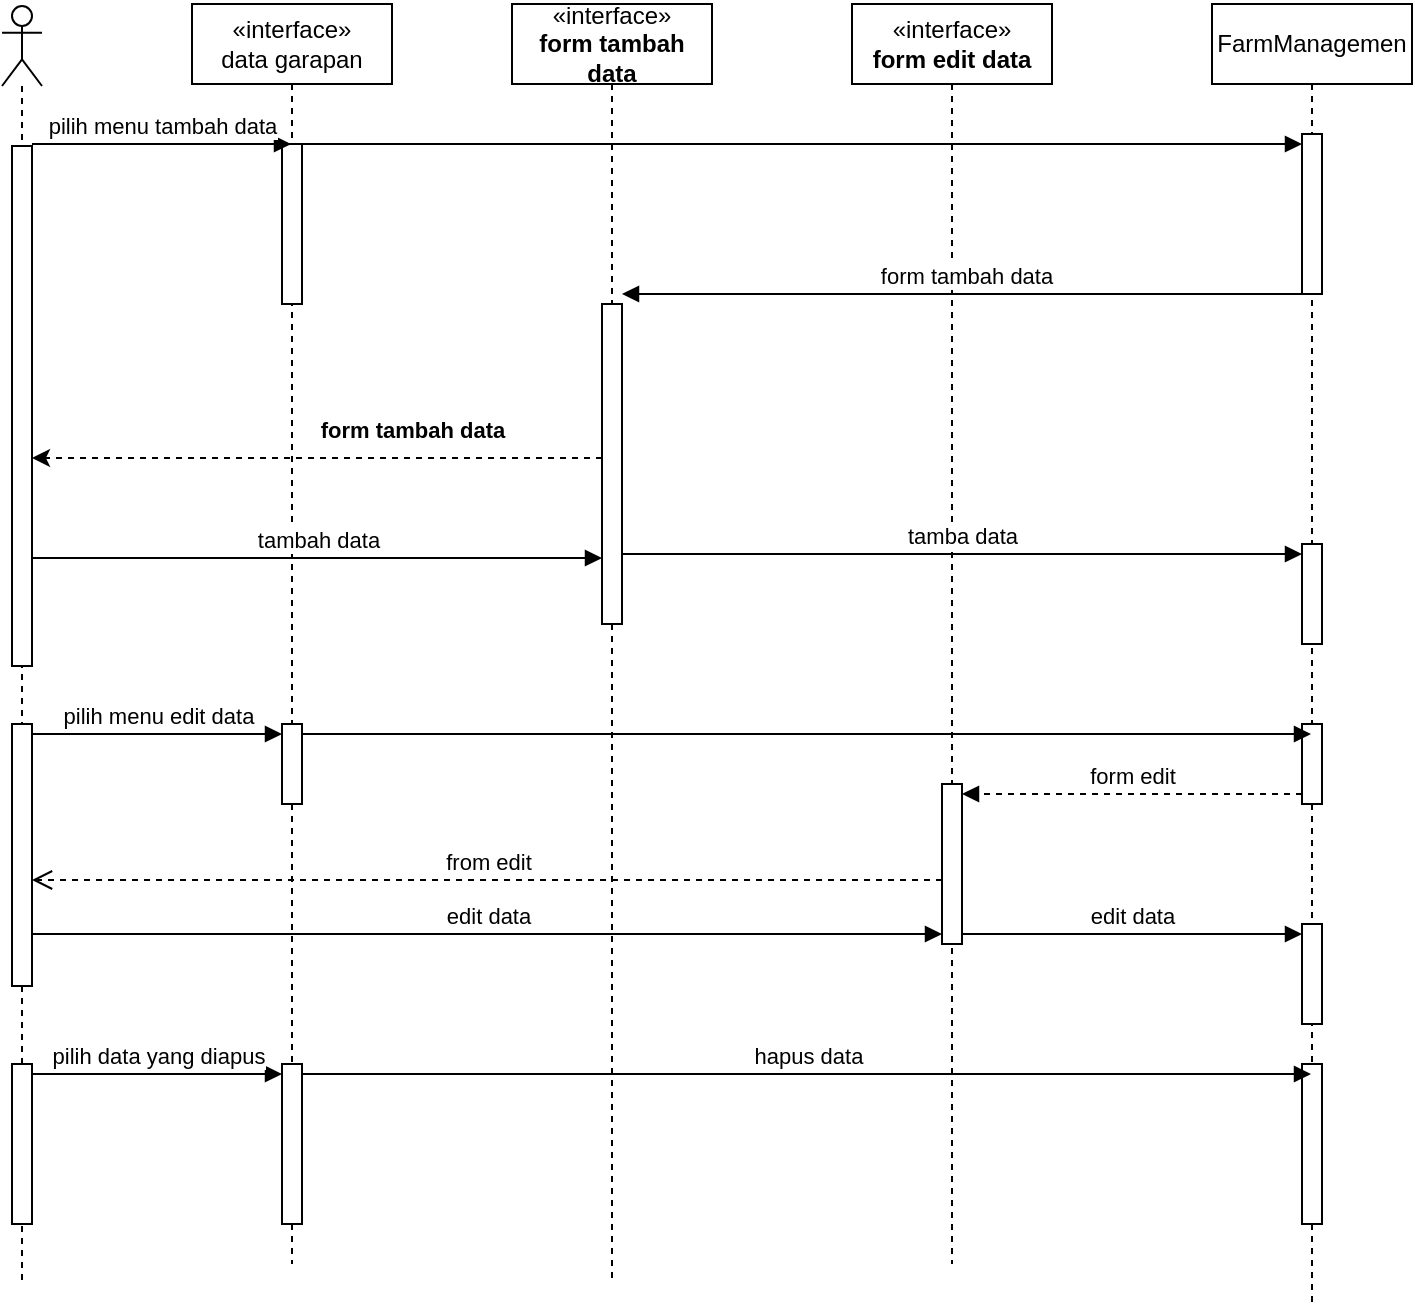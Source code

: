 <mxfile version="24.5.2" type="github">
  <diagram name="Page-1" id="2YBvvXClWsGukQMizWep">
    <mxGraphModel dx="880" dy="434" grid="1" gridSize="10" guides="1" tooltips="1" connect="1" arrows="1" fold="1" page="1" pageScale="1" pageWidth="850" pageHeight="1100" math="0" shadow="0">
      <root>
        <mxCell id="0" />
        <mxCell id="1" parent="0" />
        <mxCell id="7xdYrqGaI033Hc8jCgR2-2" value="" style="shape=umlLifeline;perimeter=lifelinePerimeter;whiteSpace=wrap;html=1;container=1;dropTarget=0;collapsible=0;recursiveResize=0;outlineConnect=0;portConstraint=eastwest;newEdgeStyle={&quot;curved&quot;:0,&quot;rounded&quot;:0};participant=umlActor;" vertex="1" parent="1">
          <mxGeometry x="415" y="51" width="20" height="639" as="geometry" />
        </mxCell>
        <mxCell id="7xdYrqGaI033Hc8jCgR2-3" value="" style="html=1;points=[[0,0,0,0,5],[0,1,0,0,-5],[1,0,0,0,5],[1,1,0,0,-5]];perimeter=orthogonalPerimeter;outlineConnect=0;targetShapes=umlLifeline;portConstraint=eastwest;newEdgeStyle={&quot;curved&quot;:0,&quot;rounded&quot;:0};" vertex="1" parent="7xdYrqGaI033Hc8jCgR2-2">
          <mxGeometry x="5" y="70" width="10" height="260" as="geometry" />
        </mxCell>
        <mxCell id="7xdYrqGaI033Hc8jCgR2-46" value="" style="html=1;points=[[0,0,0,0,5],[0,1,0,0,-5],[1,0,0,0,5],[1,1,0,0,-5]];perimeter=orthogonalPerimeter;outlineConnect=0;targetShapes=umlLifeline;portConstraint=eastwest;newEdgeStyle={&quot;curved&quot;:0,&quot;rounded&quot;:0};" vertex="1" parent="7xdYrqGaI033Hc8jCgR2-2">
          <mxGeometry x="5" y="359" width="10" height="131" as="geometry" />
        </mxCell>
        <mxCell id="7xdYrqGaI033Hc8jCgR2-57" value="" style="html=1;points=[[0,0,0,0,5],[0,1,0,0,-5],[1,0,0,0,5],[1,1,0,0,-5]];perimeter=orthogonalPerimeter;outlineConnect=0;targetShapes=umlLifeline;portConstraint=eastwest;newEdgeStyle={&quot;curved&quot;:0,&quot;rounded&quot;:0};" vertex="1" parent="7xdYrqGaI033Hc8jCgR2-2">
          <mxGeometry x="5" y="529" width="10" height="80" as="geometry" />
        </mxCell>
        <mxCell id="7xdYrqGaI033Hc8jCgR2-20" value="«interface»&lt;br&gt;data garapan" style="shape=umlLifeline;perimeter=lifelinePerimeter;whiteSpace=wrap;html=1;container=1;dropTarget=0;collapsible=0;recursiveResize=0;outlineConnect=0;portConstraint=eastwest;newEdgeStyle={&quot;curved&quot;:0,&quot;rounded&quot;:0};" vertex="1" parent="1">
          <mxGeometry x="510" y="50" width="100" height="630" as="geometry" />
        </mxCell>
        <mxCell id="7xdYrqGaI033Hc8jCgR2-23" value="" style="html=1;points=[[0,0,0,0,5],[0,1,0,0,-5],[1,0,0,0,5],[1,1,0,0,-5]];perimeter=orthogonalPerimeter;outlineConnect=0;targetShapes=umlLifeline;portConstraint=eastwest;newEdgeStyle={&quot;curved&quot;:0,&quot;rounded&quot;:0};" vertex="1" parent="7xdYrqGaI033Hc8jCgR2-20">
          <mxGeometry x="45" y="70" width="10" height="80" as="geometry" />
        </mxCell>
        <mxCell id="7xdYrqGaI033Hc8jCgR2-48" value="" style="html=1;points=[[0,0,0,0,5],[0,1,0,0,-5],[1,0,0,0,5],[1,1,0,0,-5]];perimeter=orthogonalPerimeter;outlineConnect=0;targetShapes=umlLifeline;portConstraint=eastwest;newEdgeStyle={&quot;curved&quot;:0,&quot;rounded&quot;:0};" vertex="1" parent="7xdYrqGaI033Hc8jCgR2-20">
          <mxGeometry x="45" y="360" width="10" height="40" as="geometry" />
        </mxCell>
        <mxCell id="7xdYrqGaI033Hc8jCgR2-58" value="" style="html=1;points=[[0,0,0,0,5],[0,1,0,0,-5],[1,0,0,0,5],[1,1,0,0,-5]];perimeter=orthogonalPerimeter;outlineConnect=0;targetShapes=umlLifeline;portConstraint=eastwest;newEdgeStyle={&quot;curved&quot;:0,&quot;rounded&quot;:0};" vertex="1" parent="7xdYrqGaI033Hc8jCgR2-20">
          <mxGeometry x="45" y="530" width="10" height="80" as="geometry" />
        </mxCell>
        <mxCell id="7xdYrqGaI033Hc8jCgR2-21" value="«interface»&lt;br&gt;&lt;b&gt;form tambah data&lt;/b&gt;" style="shape=umlLifeline;perimeter=lifelinePerimeter;whiteSpace=wrap;html=1;container=1;dropTarget=0;collapsible=0;recursiveResize=0;outlineConnect=0;portConstraint=eastwest;newEdgeStyle={&quot;curved&quot;:0,&quot;rounded&quot;:0};" vertex="1" parent="1">
          <mxGeometry x="670" y="50" width="100" height="640" as="geometry" />
        </mxCell>
        <mxCell id="7xdYrqGaI033Hc8jCgR2-31" value="" style="html=1;points=[[0,0,0,0,5],[0,1,0,0,-5],[1,0,0,0,5],[1,1,0,0,-5]];perimeter=orthogonalPerimeter;outlineConnect=0;targetShapes=umlLifeline;portConstraint=eastwest;newEdgeStyle={&quot;curved&quot;:0,&quot;rounded&quot;:0};" vertex="1" parent="7xdYrqGaI033Hc8jCgR2-21">
          <mxGeometry x="45" y="150" width="10" height="160" as="geometry" />
        </mxCell>
        <mxCell id="7xdYrqGaI033Hc8jCgR2-22" value="«interface»&lt;br&gt;&lt;b&gt;form edit data&lt;/b&gt;" style="shape=umlLifeline;perimeter=lifelinePerimeter;whiteSpace=wrap;html=1;container=1;dropTarget=0;collapsible=0;recursiveResize=0;outlineConnect=0;portConstraint=eastwest;newEdgeStyle={&quot;curved&quot;:0,&quot;rounded&quot;:0};" vertex="1" parent="1">
          <mxGeometry x="840" y="50" width="100" height="630" as="geometry" />
        </mxCell>
        <mxCell id="7xdYrqGaI033Hc8jCgR2-51" value="" style="html=1;points=[[0,0,0,0,5],[0,1,0,0,-5],[1,0,0,0,5],[1,1,0,0,-5]];perimeter=orthogonalPerimeter;outlineConnect=0;targetShapes=umlLifeline;portConstraint=eastwest;newEdgeStyle={&quot;curved&quot;:0,&quot;rounded&quot;:0};" vertex="1" parent="7xdYrqGaI033Hc8jCgR2-22">
          <mxGeometry x="45" y="390" width="10" height="80" as="geometry" />
        </mxCell>
        <mxCell id="7xdYrqGaI033Hc8jCgR2-25" value="pilih menu tambah data" style="html=1;verticalAlign=bottom;endArrow=block;curved=0;rounded=0;" edge="1" parent="1" target="7xdYrqGaI033Hc8jCgR2-20">
          <mxGeometry width="80" relative="1" as="geometry">
            <mxPoint x="430" y="120" as="sourcePoint" />
            <mxPoint x="510" y="120" as="targetPoint" />
          </mxGeometry>
        </mxCell>
        <mxCell id="7xdYrqGaI033Hc8jCgR2-28" value="FarmManagemen" style="shape=umlLifeline;perimeter=lifelinePerimeter;whiteSpace=wrap;html=1;container=1;dropTarget=0;collapsible=0;recursiveResize=0;outlineConnect=0;portConstraint=eastwest;newEdgeStyle={&quot;curved&quot;:0,&quot;rounded&quot;:0};" vertex="1" parent="1">
          <mxGeometry x="1020" y="50" width="100" height="650" as="geometry" />
        </mxCell>
        <mxCell id="7xdYrqGaI033Hc8jCgR2-30" value="" style="html=1;points=[[0,0,0,0,5],[0,1,0,0,-5],[1,0,0,0,5],[1,1,0,0,-5]];perimeter=orthogonalPerimeter;outlineConnect=0;targetShapes=umlLifeline;portConstraint=eastwest;newEdgeStyle={&quot;curved&quot;:0,&quot;rounded&quot;:0};" vertex="1" parent="7xdYrqGaI033Hc8jCgR2-28">
          <mxGeometry x="45" y="65" width="10" height="80" as="geometry" />
        </mxCell>
        <mxCell id="7xdYrqGaI033Hc8jCgR2-44" value="" style="html=1;points=[[0,0,0,0,5],[0,1,0,0,-5],[1,0,0,0,5],[1,1,0,0,-5]];perimeter=orthogonalPerimeter;outlineConnect=0;targetShapes=umlLifeline;portConstraint=eastwest;newEdgeStyle={&quot;curved&quot;:0,&quot;rounded&quot;:0};" vertex="1" parent="7xdYrqGaI033Hc8jCgR2-28">
          <mxGeometry x="45" y="270" width="10" height="50" as="geometry" />
        </mxCell>
        <mxCell id="7xdYrqGaI033Hc8jCgR2-49" value="" style="html=1;points=[[0,0,0,0,5],[0,1,0,0,-5],[1,0,0,0,5],[1,1,0,0,-5]];perimeter=orthogonalPerimeter;outlineConnect=0;targetShapes=umlLifeline;portConstraint=eastwest;newEdgeStyle={&quot;curved&quot;:0,&quot;rounded&quot;:0};" vertex="1" parent="7xdYrqGaI033Hc8jCgR2-28">
          <mxGeometry x="45" y="360" width="10" height="40" as="geometry" />
        </mxCell>
        <mxCell id="7xdYrqGaI033Hc8jCgR2-55" value="" style="html=1;points=[[0,0,0,0,5],[0,1,0,0,-5],[1,0,0,0,5],[1,1,0,0,-5]];perimeter=orthogonalPerimeter;outlineConnect=0;targetShapes=umlLifeline;portConstraint=eastwest;newEdgeStyle={&quot;curved&quot;:0,&quot;rounded&quot;:0};" vertex="1" parent="7xdYrqGaI033Hc8jCgR2-28">
          <mxGeometry x="45" y="460" width="10" height="50" as="geometry" />
        </mxCell>
        <mxCell id="7xdYrqGaI033Hc8jCgR2-61" value="" style="html=1;points=[[0,0,0,0,5],[0,1,0,0,-5],[1,0,0,0,5],[1,1,0,0,-5]];perimeter=orthogonalPerimeter;outlineConnect=0;targetShapes=umlLifeline;portConstraint=eastwest;newEdgeStyle={&quot;curved&quot;:0,&quot;rounded&quot;:0};" vertex="1" parent="7xdYrqGaI033Hc8jCgR2-28">
          <mxGeometry x="45" y="530" width="10" height="80" as="geometry" />
        </mxCell>
        <mxCell id="7xdYrqGaI033Hc8jCgR2-29" value="" style="html=1;verticalAlign=bottom;endArrow=block;curved=0;rounded=0;entryX=0;entryY=0;entryDx=0;entryDy=5;entryPerimeter=0;" edge="1" parent="1" source="7xdYrqGaI033Hc8jCgR2-20" target="7xdYrqGaI033Hc8jCgR2-30">
          <mxGeometry width="80" relative="1" as="geometry">
            <mxPoint x="630" y="120" as="sourcePoint" />
            <mxPoint x="710" y="120" as="targetPoint" />
          </mxGeometry>
        </mxCell>
        <mxCell id="7xdYrqGaI033Hc8jCgR2-33" value="form tambah data" style="html=1;verticalAlign=bottom;endArrow=block;curved=0;rounded=0;" edge="1" parent="1">
          <mxGeometry width="80" relative="1" as="geometry">
            <mxPoint x="1069.5" y="195" as="sourcePoint" />
            <mxPoint x="725" y="195" as="targetPoint" />
          </mxGeometry>
        </mxCell>
        <mxCell id="7xdYrqGaI033Hc8jCgR2-37" style="rounded=0;orthogonalLoop=1;jettySize=auto;html=1;exitX=0;exitY=1;exitDx=0;exitDy=-5;exitPerimeter=0;dashed=1;" edge="1" parent="1">
          <mxGeometry relative="1" as="geometry">
            <mxPoint x="715" y="277" as="sourcePoint" />
            <mxPoint x="430" y="277" as="targetPoint" />
          </mxGeometry>
        </mxCell>
        <mxCell id="7xdYrqGaI033Hc8jCgR2-39" value="&lt;span style=&quot;font-size: 11px;&quot;&gt;form tambah data&lt;/span&gt;" style="text;align=center;fontStyle=1;verticalAlign=middle;spacingLeft=3;spacingRight=3;strokeColor=none;rotatable=0;points=[[0,0.5],[1,0.5]];portConstraint=eastwest;html=1;" vertex="1" parent="1">
          <mxGeometry x="580" y="250" width="80" height="26" as="geometry" />
        </mxCell>
        <mxCell id="7xdYrqGaI033Hc8jCgR2-43" value="tambah data" style="html=1;verticalAlign=bottom;endArrow=block;curved=0;rounded=0;" edge="1" parent="1">
          <mxGeometry width="80" relative="1" as="geometry">
            <mxPoint x="430" y="327" as="sourcePoint" />
            <mxPoint x="715" y="327" as="targetPoint" />
          </mxGeometry>
        </mxCell>
        <mxCell id="7xdYrqGaI033Hc8jCgR2-45" value="tamba data" style="html=1;verticalAlign=bottom;endArrow=block;curved=0;rounded=0;entryX=0;entryY=0;entryDx=0;entryDy=5;entryPerimeter=0;" edge="1" parent="1" source="7xdYrqGaI033Hc8jCgR2-31" target="7xdYrqGaI033Hc8jCgR2-44">
          <mxGeometry width="80" relative="1" as="geometry">
            <mxPoint x="690" y="280" as="sourcePoint" />
            <mxPoint x="770" y="280" as="targetPoint" />
          </mxGeometry>
        </mxCell>
        <mxCell id="7xdYrqGaI033Hc8jCgR2-47" value="pilih menu edit data" style="html=1;verticalAlign=bottom;endArrow=block;curved=0;rounded=0;exitX=1;exitY=0;exitDx=0;exitDy=5;exitPerimeter=0;entryX=0;entryY=0;entryDx=0;entryDy=5;entryPerimeter=0;" edge="1" parent="1" source="7xdYrqGaI033Hc8jCgR2-46" target="7xdYrqGaI033Hc8jCgR2-48">
          <mxGeometry width="80" relative="1" as="geometry">
            <mxPoint x="690" y="380" as="sourcePoint" />
            <mxPoint x="540" y="410" as="targetPoint" />
          </mxGeometry>
        </mxCell>
        <mxCell id="7xdYrqGaI033Hc8jCgR2-50" value="" style="html=1;verticalAlign=bottom;endArrow=block;curved=0;rounded=0;exitX=1;exitY=0;exitDx=0;exitDy=5;exitPerimeter=0;" edge="1" parent="1" source="7xdYrqGaI033Hc8jCgR2-48" target="7xdYrqGaI033Hc8jCgR2-28">
          <mxGeometry width="80" relative="1" as="geometry">
            <mxPoint x="690" y="480" as="sourcePoint" />
            <mxPoint x="770" y="480" as="targetPoint" />
          </mxGeometry>
        </mxCell>
        <mxCell id="7xdYrqGaI033Hc8jCgR2-52" value="form edit" style="html=1;verticalAlign=bottom;endArrow=block;curved=0;rounded=0;entryX=1;entryY=0;entryDx=0;entryDy=5;entryPerimeter=0;exitX=0;exitY=1;exitDx=0;exitDy=-5;exitPerimeter=0;dashed=1;" edge="1" parent="1" source="7xdYrqGaI033Hc8jCgR2-49" target="7xdYrqGaI033Hc8jCgR2-51">
          <mxGeometry width="80" relative="1" as="geometry">
            <mxPoint x="690" y="480" as="sourcePoint" />
            <mxPoint x="770" y="480" as="targetPoint" />
          </mxGeometry>
        </mxCell>
        <mxCell id="7xdYrqGaI033Hc8jCgR2-53" value="from edit" style="html=1;verticalAlign=bottom;endArrow=open;dashed=1;endSize=8;curved=0;rounded=0;exitX=0;exitY=1;exitDx=0;exitDy=-5;exitPerimeter=0;" edge="1" parent="1">
          <mxGeometry relative="1" as="geometry">
            <mxPoint x="885" y="488" as="sourcePoint" />
            <mxPoint x="430" y="488" as="targetPoint" />
          </mxGeometry>
        </mxCell>
        <mxCell id="7xdYrqGaI033Hc8jCgR2-54" value="edit data" style="html=1;verticalAlign=bottom;endArrow=block;curved=0;rounded=0;entryX=0;entryY=1;entryDx=0;entryDy=-5;entryPerimeter=0;" edge="1" parent="1" source="7xdYrqGaI033Hc8jCgR2-46" target="7xdYrqGaI033Hc8jCgR2-51">
          <mxGeometry width="80" relative="1" as="geometry">
            <mxPoint x="690" y="480" as="sourcePoint" />
            <mxPoint x="760" y="480" as="targetPoint" />
          </mxGeometry>
        </mxCell>
        <mxCell id="7xdYrqGaI033Hc8jCgR2-56" value="edit data" style="html=1;verticalAlign=bottom;endArrow=block;curved=0;rounded=0;entryX=0;entryY=0;entryDx=0;entryDy=5;entryPerimeter=0;exitX=1;exitY=1;exitDx=0;exitDy=-5;exitPerimeter=0;" edge="1" parent="1" source="7xdYrqGaI033Hc8jCgR2-51" target="7xdYrqGaI033Hc8jCgR2-55">
          <mxGeometry width="80" relative="1" as="geometry">
            <mxPoint x="690" y="480" as="sourcePoint" />
            <mxPoint x="770" y="480" as="targetPoint" />
          </mxGeometry>
        </mxCell>
        <mxCell id="7xdYrqGaI033Hc8jCgR2-60" value="pilih data yang diapus" style="html=1;verticalAlign=bottom;endArrow=block;curved=0;rounded=0;exitX=1;exitY=0;exitDx=0;exitDy=5;exitPerimeter=0;entryX=0;entryY=0;entryDx=0;entryDy=5;entryPerimeter=0;" edge="1" parent="1" source="7xdYrqGaI033Hc8jCgR2-57" target="7xdYrqGaI033Hc8jCgR2-58">
          <mxGeometry width="80" relative="1" as="geometry">
            <mxPoint x="640" y="480" as="sourcePoint" />
            <mxPoint x="720" y="480" as="targetPoint" />
          </mxGeometry>
        </mxCell>
        <mxCell id="7xdYrqGaI033Hc8jCgR2-62" value="hapus data" style="html=1;verticalAlign=bottom;endArrow=block;curved=0;rounded=0;exitX=1;exitY=0;exitDx=0;exitDy=5;exitPerimeter=0;" edge="1" parent="1" source="7xdYrqGaI033Hc8jCgR2-58" target="7xdYrqGaI033Hc8jCgR2-28">
          <mxGeometry width="80" relative="1" as="geometry">
            <mxPoint x="640" y="580" as="sourcePoint" />
            <mxPoint x="720" y="580" as="targetPoint" />
          </mxGeometry>
        </mxCell>
      </root>
    </mxGraphModel>
  </diagram>
</mxfile>
